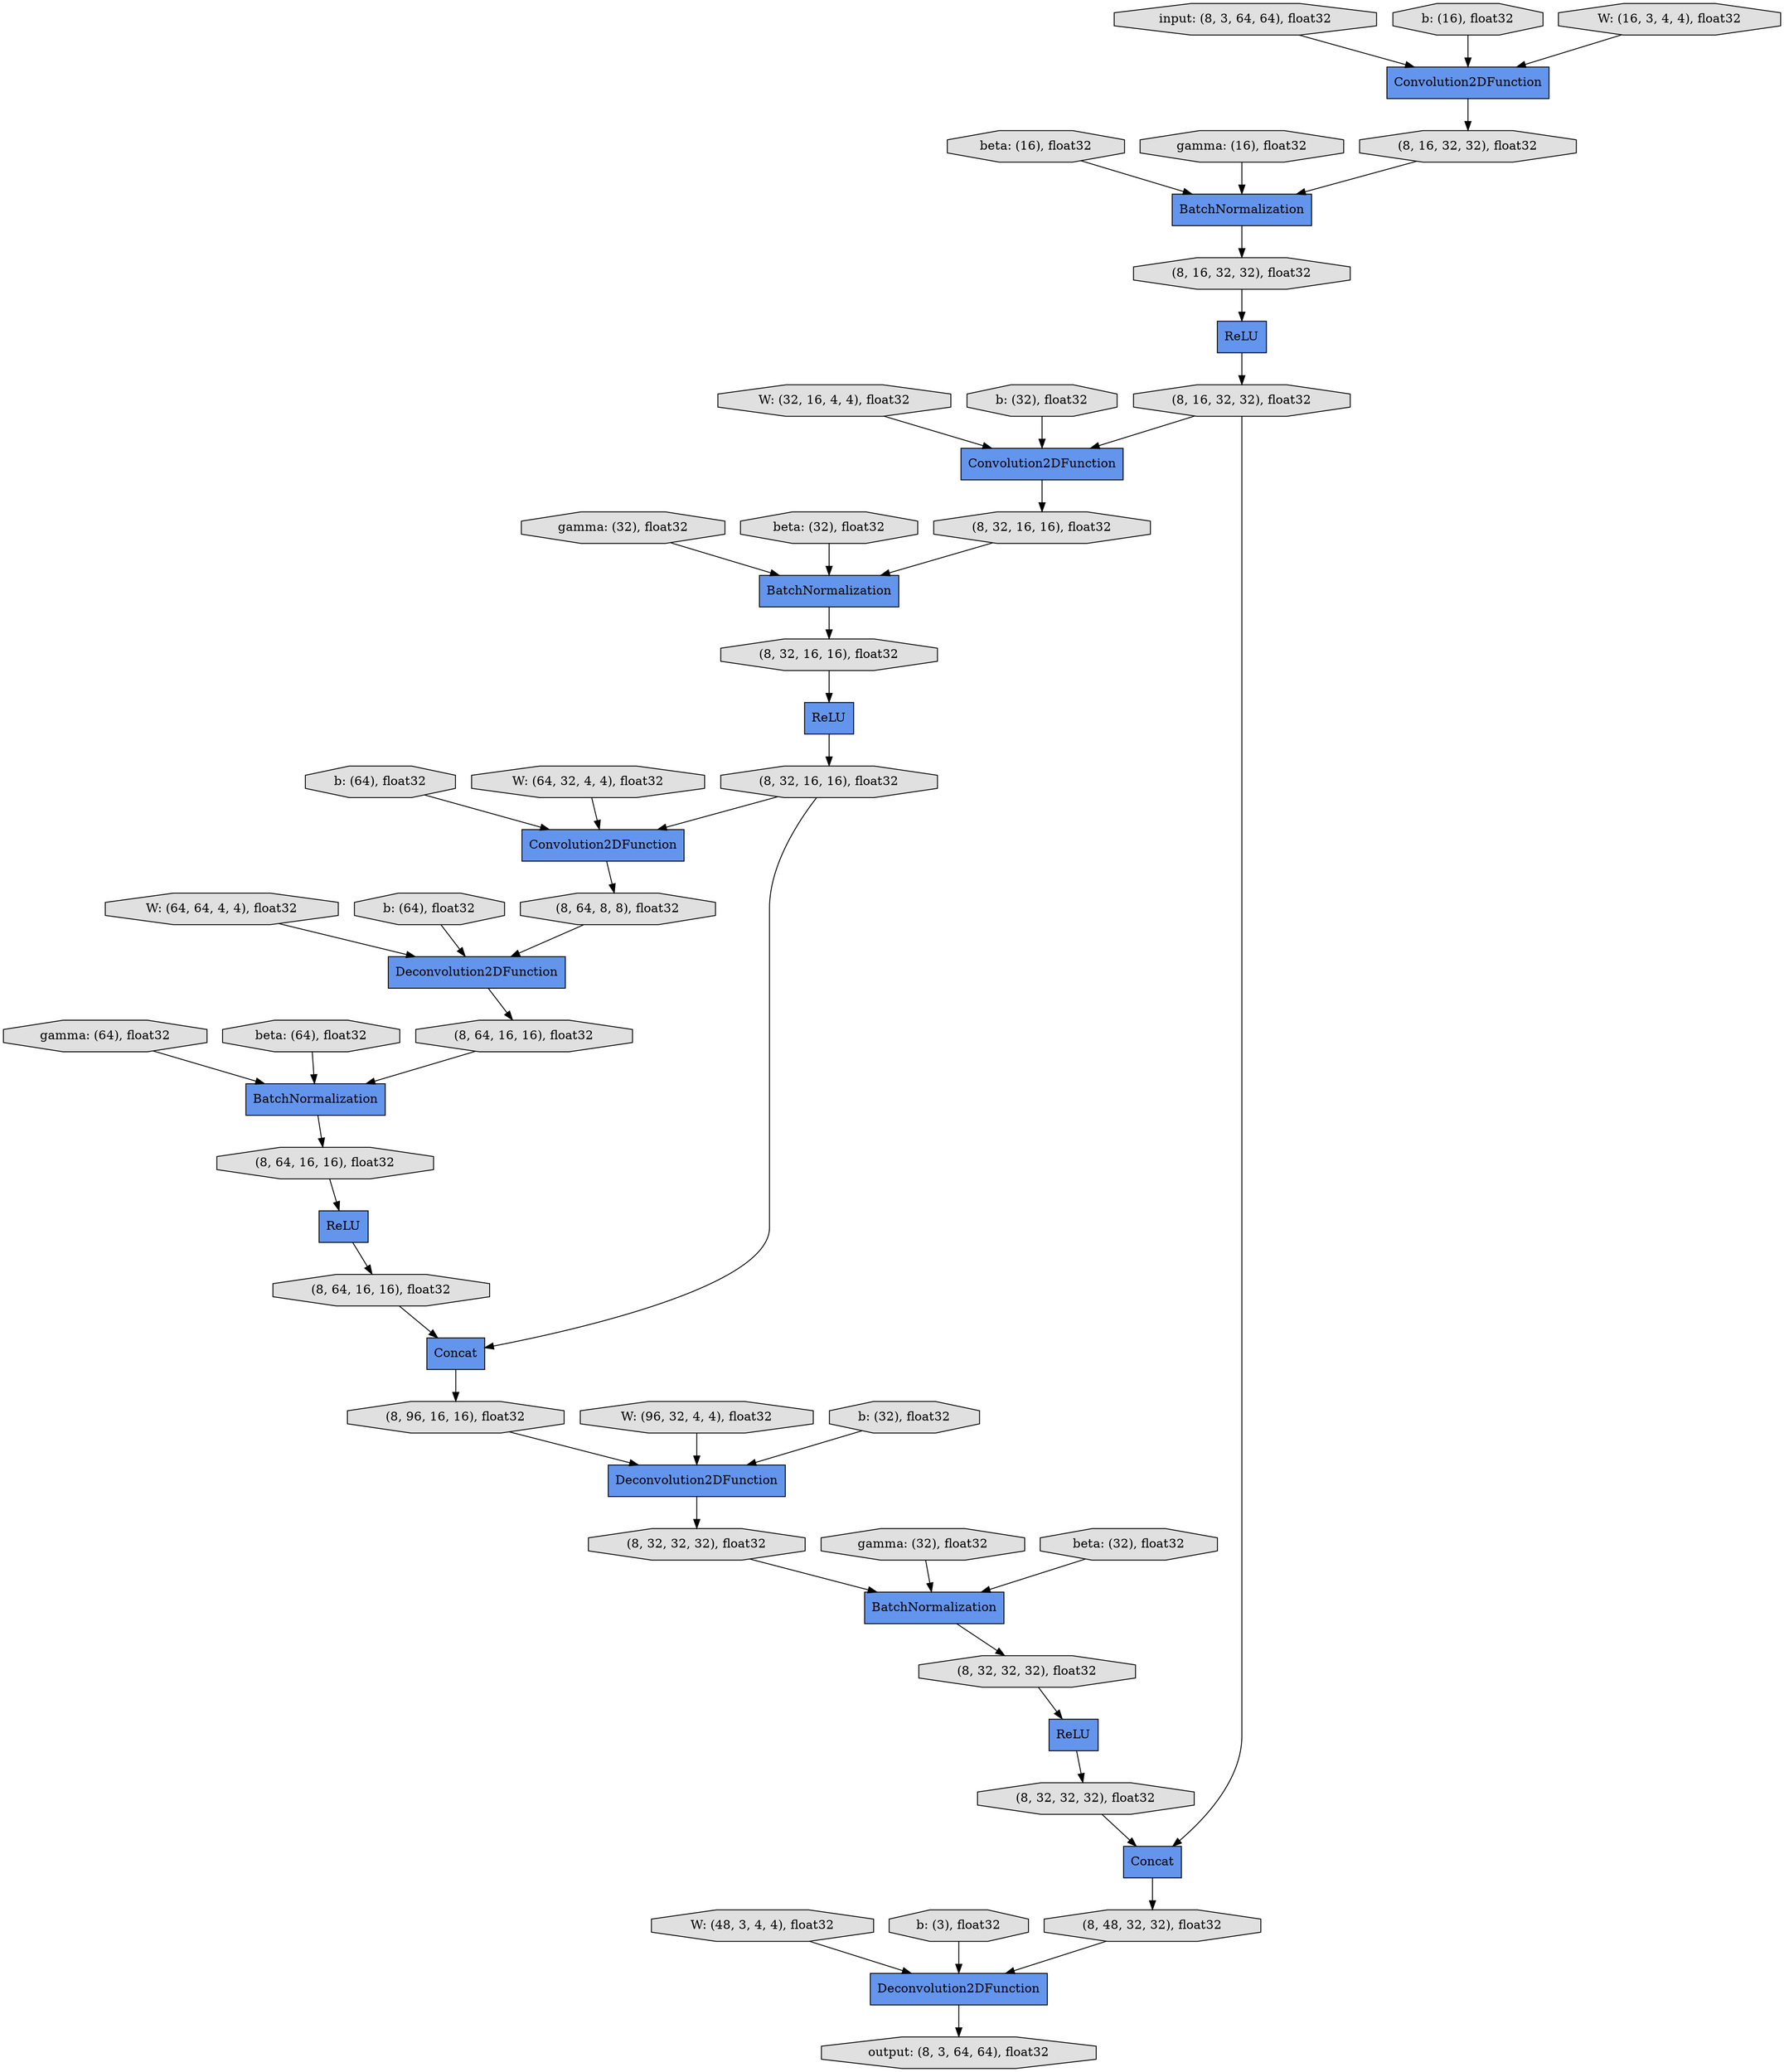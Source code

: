 digraph graphname{rankdir=TB;140718458646656 [label="(8, 64, 16, 16), float32",shape="octagon",fillcolor="#E0E0E0",style="filled"];140718458603672 [label="b: (64), float32",shape="octagon",fillcolor="#E0E0E0",style="filled"];140718458624152 [label="(8, 16, 32, 32), float32",shape="octagon",fillcolor="#E0E0E0",style="filled"];140718458622248 [label="gamma: (32), float32",shape="octagon",fillcolor="#E0E0E0",style="filled"];140718458646880 [label="(8, 64, 16, 16), float32",shape="octagon",fillcolor="#E0E0E0",style="filled"];140718458624376 [label="(8, 16, 32, 32), float32",shape="octagon",fillcolor="#E0E0E0",style="filled"];140718458601824 [label="W: (32, 16, 4, 4), float32",shape="octagon",fillcolor="#E0E0E0",style="filled"];140718458646992 [label="Deconvolution2DFunction",shape="record",fillcolor="#6495ED",style="filled"];140718458647048 [label="BatchNormalization",shape="record",fillcolor="#6495ED",style="filled"];140718458604064 [label="W: (64, 64, 4, 4), float32",shape="octagon",fillcolor="#E0E0E0",style="filled"];140718458624544 [label="Convolution2DFunction",shape="record",fillcolor="#6495ED",style="filled"];140718458647104 [label="(8, 96, 16, 16), float32",shape="octagon",fillcolor="#E0E0E0",style="filled"];140718458624600 [label="BatchNormalization",shape="record",fillcolor="#6495ED",style="filled"];140718458624656 [label="ReLU",shape="record",fillcolor="#6495ED",style="filled"];140718458647216 [label="ReLU",shape="record",fillcolor="#6495ED",style="filled"];140718458622640 [label="beta: (32), float32",shape="octagon",fillcolor="#E0E0E0",style="filled"];140718458624712 [label="(8, 32, 16, 16), float32",shape="octagon",fillcolor="#E0E0E0",style="filled"];140718458602160 [label="b: (32), float32",shape="octagon",fillcolor="#E0E0E0",style="filled"];140718458604288 [label="b: (64), float32",shape="octagon",fillcolor="#E0E0E0",style="filled"];140718458647328 [label="(8, 32, 32, 32), float32",shape="octagon",fillcolor="#E0E0E0",style="filled"];140718458647440 [label="Concat",shape="record",fillcolor="#6495ED",style="filled"];140718458624992 [label="(8, 32, 16, 16), float32",shape="octagon",fillcolor="#E0E0E0",style="filled"];140718458563552 [label="beta: (16), float32",shape="octagon",fillcolor="#E0E0E0",style="filled"];140718458647552 [label="(8, 32, 32, 32), float32",shape="octagon",fillcolor="#E0E0E0",style="filled"];140718458623032 [label="W: (48, 3, 4, 4), float32",shape="octagon",fillcolor="#E0E0E0",style="filled"];140718458604624 [label="gamma: (64), float32",shape="octagon",fillcolor="#E0E0E0",style="filled"];140718458625216 [label="(8, 32, 16, 16), float32",shape="octagon",fillcolor="#E0E0E0",style="filled"];140718458647776 [label="(8, 32, 32, 32), float32",shape="octagon",fillcolor="#E0E0E0",style="filled"];140718458623256 [label="b: (3), float32",shape="octagon",fillcolor="#E0E0E0",style="filled"];140718458647888 [label="Deconvolution2DFunction",shape="record",fillcolor="#6495ED",style="filled"];140718458604904 [label="beta: (64), float32",shape="octagon",fillcolor="#E0E0E0",style="filled"];140718458625384 [label="Convolution2DFunction",shape="record",fillcolor="#6495ED",style="filled"];140718458648000 [label="(8, 48, 32, 32), float32",shape="octagon",fillcolor="#E0E0E0",style="filled"];140718458623424 [label="input: (8, 3, 64, 64), float32",shape="octagon",fillcolor="#E0E0E0",style="filled"];140718458625552 [label="(8, 64, 8, 8), float32",shape="octagon",fillcolor="#E0E0E0",style="filled"];140718458564168 [label="gamma: (16), float32",shape="octagon",fillcolor="#E0E0E0",style="filled"];140718458605184 [label="W: (96, 32, 4, 4), float32",shape="octagon",fillcolor="#E0E0E0",style="filled"];140718458625664 [label="Deconvolution2DFunction",shape="record",fillcolor="#6495ED",style="filled"];140718458648224 [label="output: (8, 3, 64, 64), float32",shape="octagon",fillcolor="#E0E0E0",style="filled"];140718458625720 [label="BatchNormalization",shape="record",fillcolor="#6495ED",style="filled"];140718458603168 [label="gamma: (32), float32",shape="octagon",fillcolor="#E0E0E0",style="filled"];140718458623704 [label="BatchNormalization",shape="record",fillcolor="#6495ED",style="filled"];140718458623648 [label="Convolution2DFunction",shape="record",fillcolor="#6495ED",style="filled"];140718458625776 [label="ReLU",shape="record",fillcolor="#6495ED",style="filled"];140718458562264 [label="b: (16), float32",shape="octagon",fillcolor="#E0E0E0",style="filled"];140718458603280 [label="W: (64, 32, 4, 4), float32",shape="octagon",fillcolor="#E0E0E0",style="filled"];140718458625832 [label="(8, 64, 16, 16), float32",shape="octagon",fillcolor="#E0E0E0",style="filled"];140718458623760 [label="ReLU",shape="record",fillcolor="#6495ED",style="filled"];140718458603336 [label="beta: (32), float32",shape="octagon",fillcolor="#E0E0E0",style="filled"];140718458562376 [label="W: (16, 3, 4, 4), float32",shape="octagon",fillcolor="#E0E0E0",style="filled"];140718458605408 [label="b: (32), float32",shape="octagon",fillcolor="#E0E0E0",style="filled"];140718458623872 [label="(8, 16, 32, 32), float32",shape="octagon",fillcolor="#E0E0E0",style="filled"];140718458626000 [label="Concat",shape="record",fillcolor="#6495ED",style="filled"];140718458647104 -> 140718458646992;140718458646992 -> 140718458647328;140718458604064 -> 140718458625664;140718458647776 -> 140718458647440;140718458602160 -> 140718458624544;140718458623032 -> 140718458647888;140718458624712 -> 140718458624600;140718458647888 -> 140718458648224;140718458605184 -> 140718458646992;140718458624152 -> 140718458623760;140718458623760 -> 140718458624376;140718458603336 -> 140718458624600;140718458626000 -> 140718458647104;140718458625384 -> 140718458625552;140718458646656 -> 140718458625776;140718458563552 -> 140718458623704;140718458625776 -> 140718458646880;140718458647048 -> 140718458647552;140718458603168 -> 140718458624600;140718458604624 -> 140718458625720;140718458623424 -> 140718458623648;140718458625552 -> 140718458625664;140718458605408 -> 140718458646992;140718458646880 -> 140718458626000;140718458625832 -> 140718458625720;140718458647440 -> 140718458648000;140718458647328 -> 140718458647048;140718458601824 -> 140718458624544;140718458625720 -> 140718458646656;140718458603672 -> 140718458625384;140718458624376 -> 140718458624544;140718458622640 -> 140718458647048;140718458623648 -> 140718458623872;140718458647552 -> 140718458647216;140718458562376 -> 140718458623648;140718458623872 -> 140718458623704;140718458624544 -> 140718458624712;140718458623704 -> 140718458624152;140718458562264 -> 140718458623648;140718458625216 -> 140718458625384;140718458624656 -> 140718458625216;140718458624376 -> 140718458647440;140718458624600 -> 140718458624992;140718458622248 -> 140718458647048;140718458624992 -> 140718458624656;140718458604288 -> 140718458625664;140718458604904 -> 140718458625720;140718458648000 -> 140718458647888;140718458623256 -> 140718458647888;140718458564168 -> 140718458623704;140718458603280 -> 140718458625384;140718458625664 -> 140718458625832;140718458647216 -> 140718458647776;140718458625216 -> 140718458626000;}